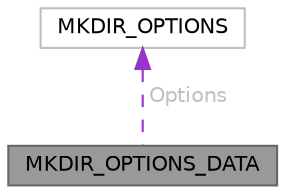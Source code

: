 digraph "MKDIR_OPTIONS_DATA"
{
 // LATEX_PDF_SIZE
  bgcolor="transparent";
  edge [fontname=Helvetica,fontsize=10,labelfontname=Helvetica,labelfontsize=10];
  node [fontname=Helvetica,fontsize=10,shape=box,height=0.2,width=0.4];
  Node1 [id="Node000001",label="MKDIR_OPTIONS_DATA",height=0.2,width=0.4,color="gray40", fillcolor="grey60", style="filled", fontcolor="black",tooltip=" "];
  Node2 -> Node1 [id="edge1_Node000001_Node000002",dir="back",color="darkorchid3",style="dashed",tooltip=" ",label=" Options",fontcolor="grey" ];
  Node2 [id="Node000002",label="MKDIR_OPTIONS",height=0.2,width=0.4,color="grey75", fillcolor="white", style="filled",URL="$union_m_k_d_i_r___o_p_t_i_o_n_s.html",tooltip=" "];
}
